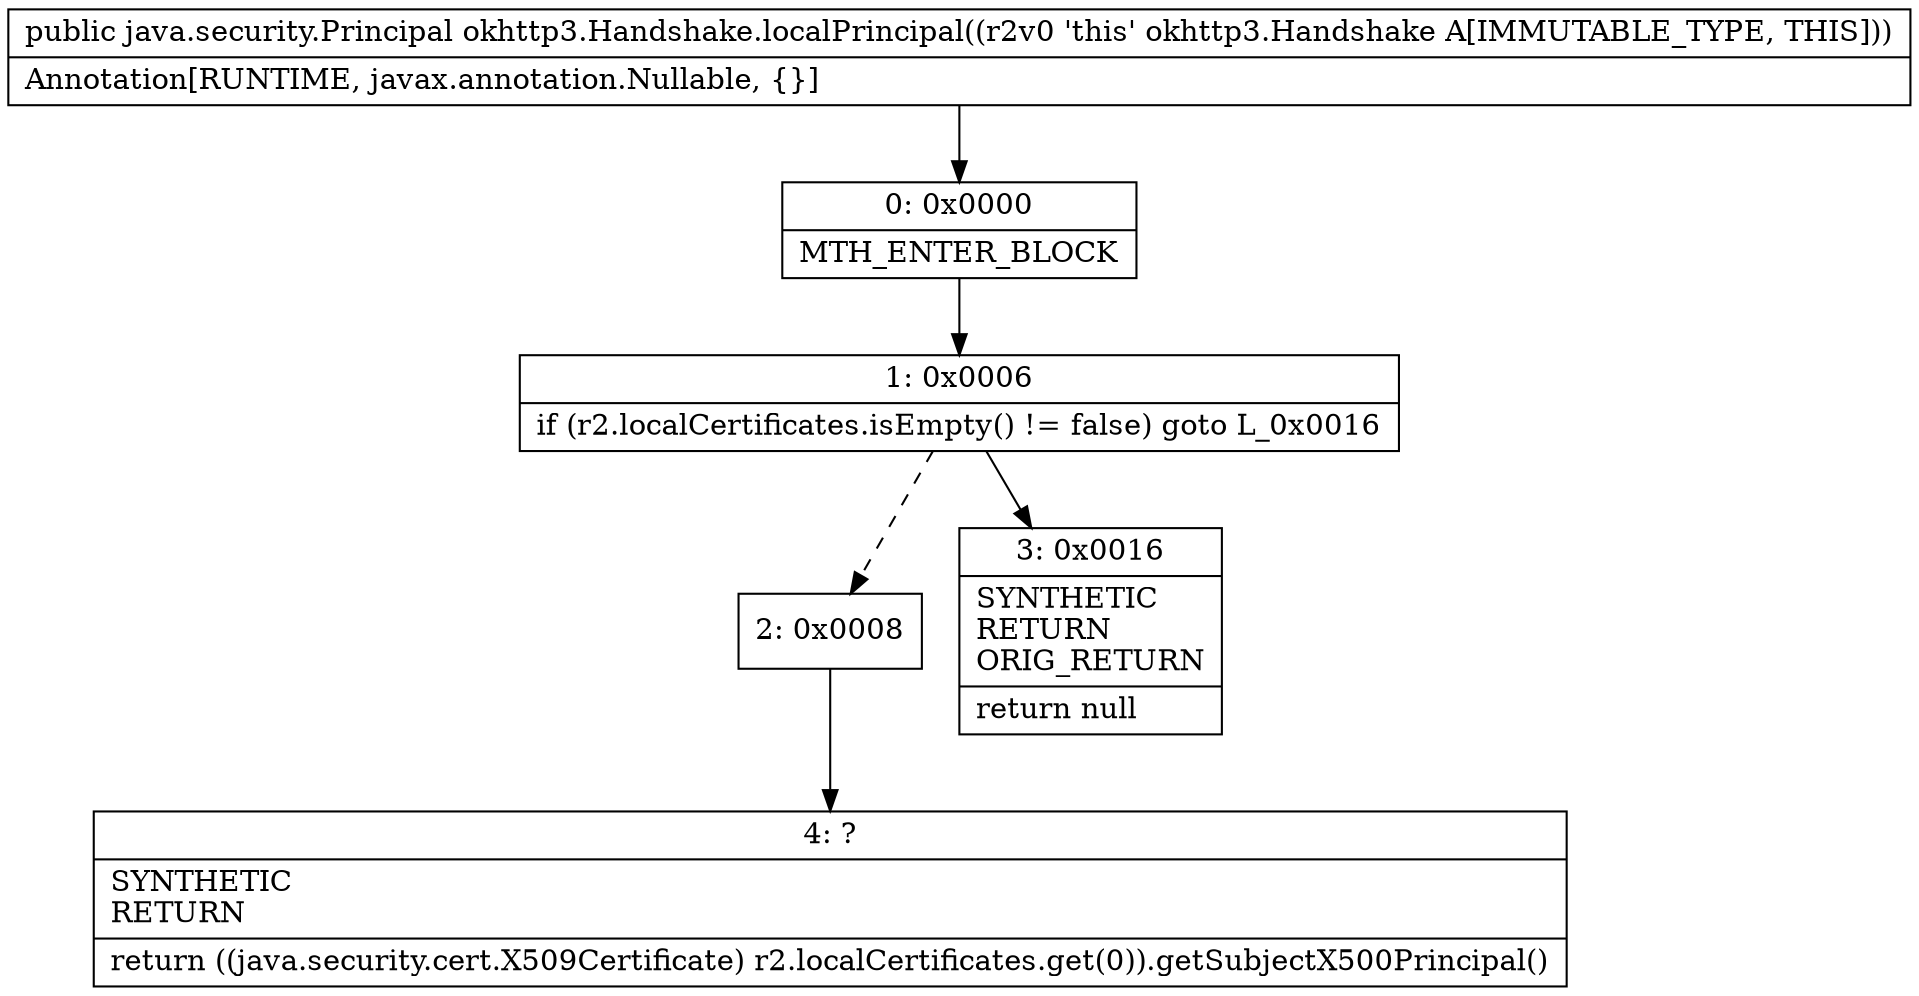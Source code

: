 digraph "CFG forokhttp3.Handshake.localPrincipal()Ljava\/security\/Principal;" {
Node_0 [shape=record,label="{0\:\ 0x0000|MTH_ENTER_BLOCK\l}"];
Node_1 [shape=record,label="{1\:\ 0x0006|if (r2.localCertificates.isEmpty() != false) goto L_0x0016\l}"];
Node_2 [shape=record,label="{2\:\ 0x0008}"];
Node_3 [shape=record,label="{3\:\ 0x0016|SYNTHETIC\lRETURN\lORIG_RETURN\l|return null\l}"];
Node_4 [shape=record,label="{4\:\ ?|SYNTHETIC\lRETURN\l|return ((java.security.cert.X509Certificate) r2.localCertificates.get(0)).getSubjectX500Principal()\l}"];
MethodNode[shape=record,label="{public java.security.Principal okhttp3.Handshake.localPrincipal((r2v0 'this' okhttp3.Handshake A[IMMUTABLE_TYPE, THIS]))  | Annotation[RUNTIME, javax.annotation.Nullable, \{\}]\l}"];
MethodNode -> Node_0;
Node_0 -> Node_1;
Node_1 -> Node_2[style=dashed];
Node_1 -> Node_3;
Node_2 -> Node_4;
}

